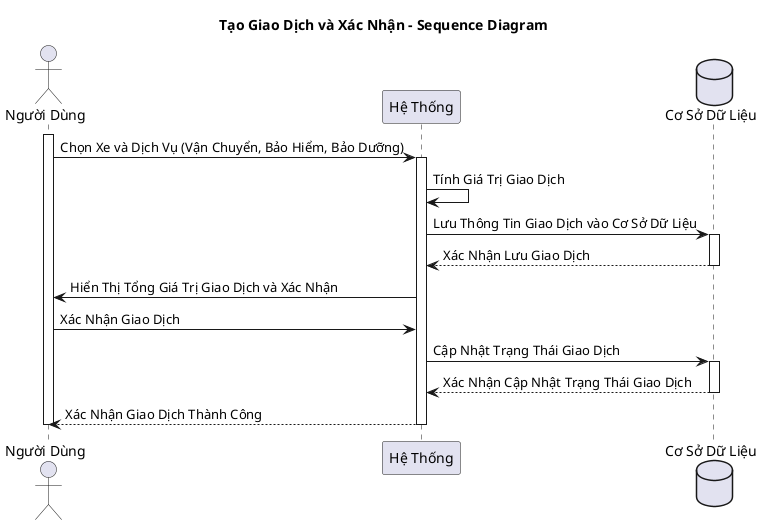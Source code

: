 @startuml
title Tạo Giao Dịch và Xác Nhận - Sequence Diagram

actor "Người Dùng" as user
participant "Hệ Thống" as system
database "Cơ Sở Dữ Liệu" as database

activate user
user -> system: Chọn Xe và Dịch Vụ (Vận Chuyển, Bảo Hiểm, Bảo Dưỡng)
activate system
system -> system: Tính Giá Trị Giao Dịch
system -> database: Lưu Thông Tin Giao Dịch vào Cơ Sở Dữ Liệu
activate database
database --> system: Xác Nhận Lưu Giao Dịch
deactivate database
system -> user: Hiển Thị Tổng Giá Trị Giao Dịch và Xác Nhận
user -> system: Xác Nhận Giao Dịch
system -> database: Cập Nhật Trạng Thái Giao Dịch
activate database
database --> system: Xác Nhận Cập Nhật Trạng Thái Giao Dịch
deactivate database
system --> user: Xác Nhận Giao Dịch Thành Công
deactivate system
deactivate user
@enduml
